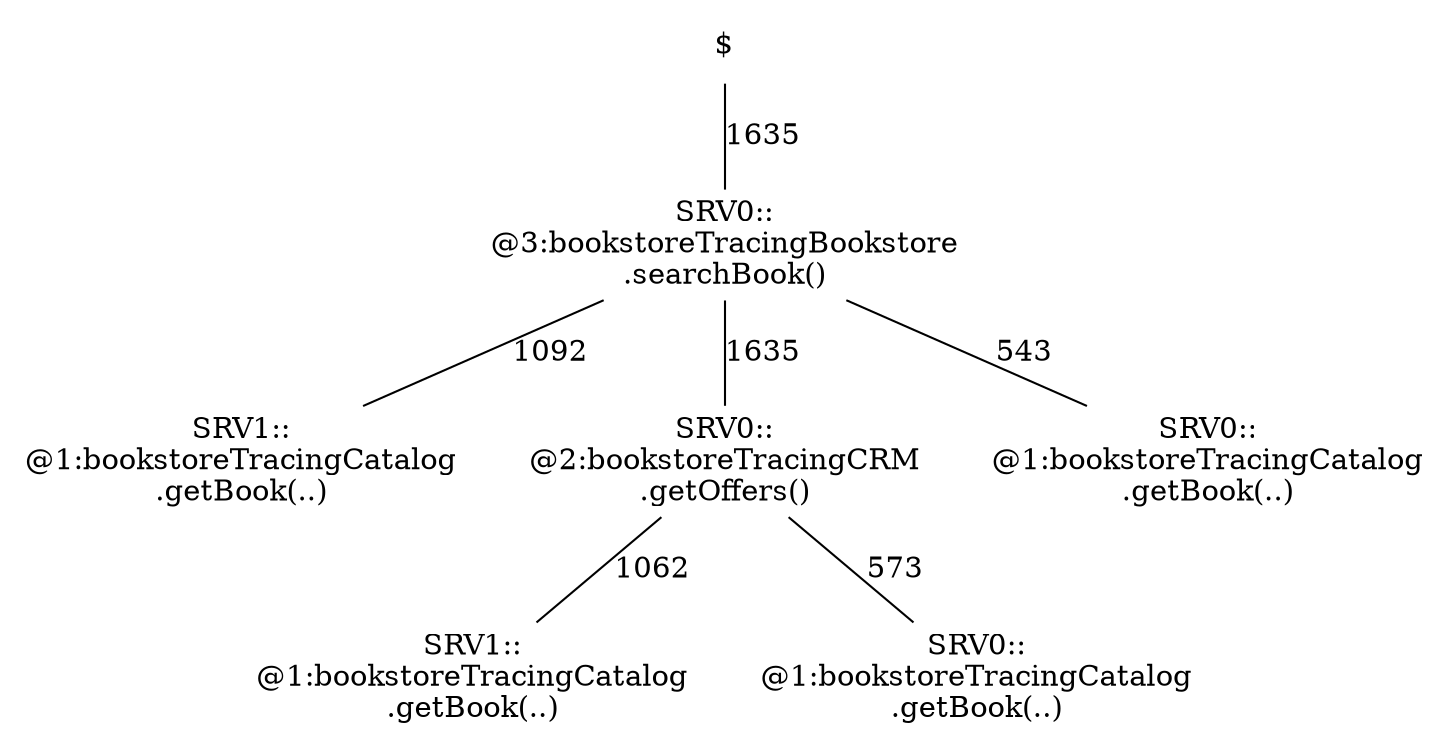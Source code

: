 digraph G {
0[label ="$",shape=none];
1[label ="SRV0::\n@3:bookstoreTracingBookstore\n.searchBook()",shape=none];
2[label ="SRV1::\n@1:bookstoreTracingCatalog\n.getBook(..)",shape=none];
3[label ="SRV0::\n@2:bookstoreTracingCRM\n.getOffers()",shape=none];
4[label ="SRV1::\n@1:bookstoreTracingCatalog\n.getBook(..)",shape=none];
5[label ="SRV0::\n@1:bookstoreTracingCatalog\n.getBook(..)",shape=none];
6[label ="SRV0::\n@1:bookstoreTracingCatalog\n.getBook(..)",shape=none];

0->1[style=solid,arrowhead=none,label="1635" ]

1->2[style=solid,arrowhead=none,label="1092" ]

1->3[style=solid,arrowhead=none,label="1635" ]

3->4[style=solid,arrowhead=none,label="1062" ]

3->5[style=solid,arrowhead=none,label="573" ]

1->6[style=solid,arrowhead=none,label="543" ]

}
